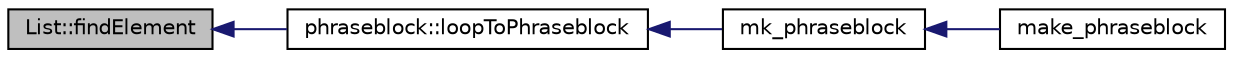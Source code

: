 digraph G
{
  edge [fontname="Helvetica",fontsize="10",labelfontname="Helvetica",labelfontsize="10"];
  node [fontname="Helvetica",fontsize="10",shape=record];
  rankdir=LR;
  Node1 [label="List::findElement",height=0.2,width=0.4,color="black", fillcolor="grey75", style="filled" fontcolor="black"];
  Node1 -> Node2 [dir=back,color="midnightblue",fontsize="10",style="solid",fontname="Helvetica"];
  Node2 [label="phraseblock::loopToPhraseblock",height=0.2,width=0.4,color="black", fillcolor="white", style="filled",URL="$classphraseblock.html#ab7605258ce67522bb3b894b4b7686271"];
  Node2 -> Node3 [dir=back,color="midnightblue",fontsize="10",style="solid",fontname="Helvetica"];
  Node3 [label="mk_phraseblock",height=0.2,width=0.4,color="black", fillcolor="white", style="filled",URL="$make__phraseblock_8cpp.html#ac72dbca1136ae6ee5ad7d722fa23f3f9"];
  Node3 -> Node4 [dir=back,color="midnightblue",fontsize="10",style="solid",fontname="Helvetica"];
  Node4 [label="make_phraseblock",height=0.2,width=0.4,color="black", fillcolor="white", style="filled",URL="$make__phraseblock_8cpp.html#af5aea5750e9482dfe18f886b91b680b4"];
}
